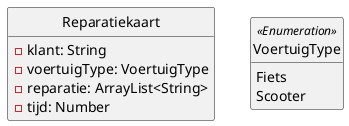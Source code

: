 @startuml
hide circle
hide empty members

class Reparatiekaart {
    - klant: String 
    - voertuigType: VoertuigType
    - reparatie: ArrayList<String>
    - tijd: Number 
}

enum VoertuigType <<Enumeration>> {
    Fiets 
    Scooter 
}
@enduml